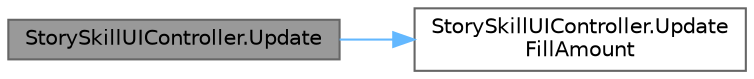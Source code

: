 digraph "StorySkillUIController.Update"
{
 // LATEX_PDF_SIZE
  bgcolor="transparent";
  edge [fontname=Helvetica,fontsize=10,labelfontname=Helvetica,labelfontsize=10];
  node [fontname=Helvetica,fontsize=10,shape=box,height=0.2,width=0.4];
  rankdir="LR";
  Node1 [id="Node000001",label="StorySkillUIController.Update",height=0.2,width=0.4,color="gray40", fillcolor="grey60", style="filled", fontcolor="black",tooltip=" "];
  Node1 -> Node2 [id="edge1_Node000001_Node000002",color="steelblue1",style="solid",tooltip=" "];
  Node2 [id="Node000002",label="StorySkillUIController.Update\lFillAmount",height=0.2,width=0.4,color="grey40", fillcolor="white", style="filled",URL="$class_story_skill_u_i_controller.html#ae7bbde1474140164a0fb45edb23c3d9f",tooltip=" "];
}
